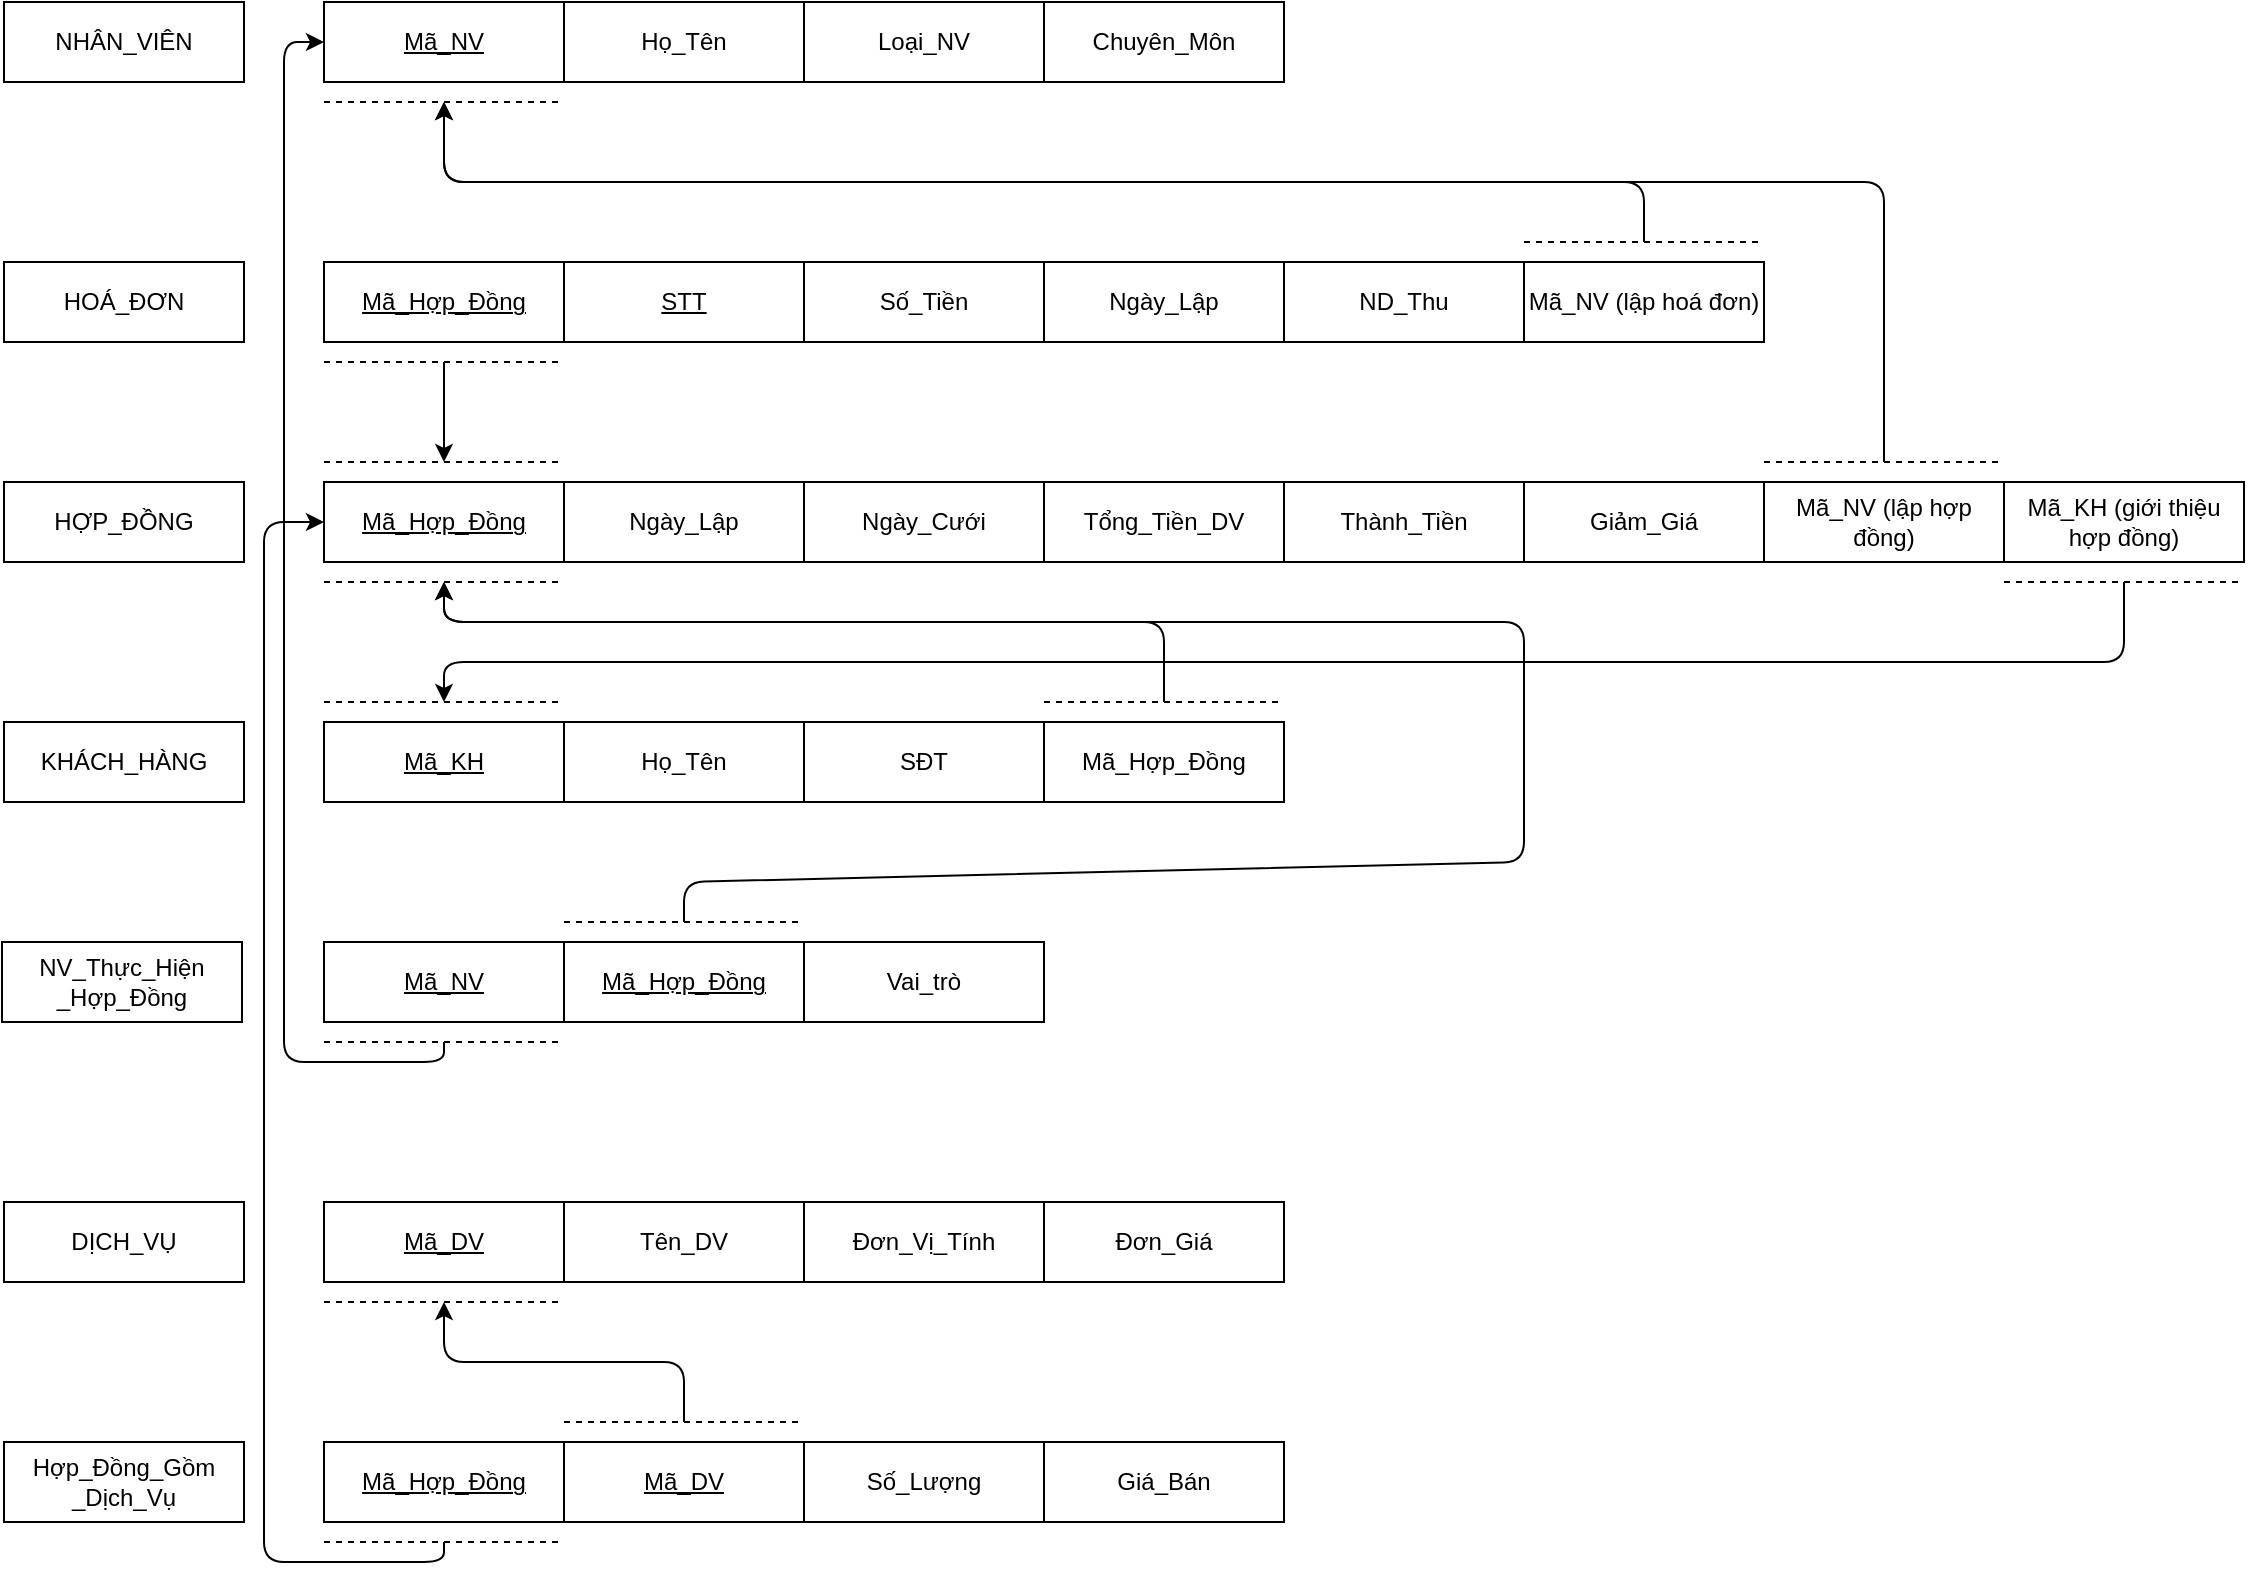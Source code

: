 <mxfile version="12.9.9" type="device"><diagram id="XwWjm5XDzgEH1VV3fl9Z" name="Page-1"><mxGraphModel dx="1613" dy="528" grid="1" gridSize="10" guides="1" tooltips="1" connect="1" arrows="1" fold="1" page="1" pageScale="1" pageWidth="827" pageHeight="1169" math="0" shadow="0"><root><mxCell id="0"/><mxCell id="1" parent="0"/><mxCell id="cojsBix3VbWK_Zhgy34t-1" value="NHÂN_VIÊN" style="rounded=0;whiteSpace=wrap;html=1;glass=0;gradientColor=none;" vertex="1" parent="1"><mxGeometry y="80" width="120" height="40" as="geometry"/></mxCell><mxCell id="cojsBix3VbWK_Zhgy34t-2" value="&lt;u&gt;Mã_NV&lt;/u&gt;" style="rounded=0;whiteSpace=wrap;html=1;glass=0;gradientColor=none;" vertex="1" parent="1"><mxGeometry x="160" y="80" width="120" height="40" as="geometry"/></mxCell><mxCell id="cojsBix3VbWK_Zhgy34t-3" value="Họ_Tên" style="rounded=0;whiteSpace=wrap;html=1;glass=0;gradientColor=none;" vertex="1" parent="1"><mxGeometry x="280" y="80" width="120" height="40" as="geometry"/></mxCell><mxCell id="cojsBix3VbWK_Zhgy34t-4" value="Loại_NV" style="rounded=0;whiteSpace=wrap;html=1;glass=0;gradientColor=none;" vertex="1" parent="1"><mxGeometry x="400" y="80" width="120" height="40" as="geometry"/></mxCell><mxCell id="cojsBix3VbWK_Zhgy34t-5" value="Chuyên_Môn" style="rounded=0;whiteSpace=wrap;html=1;glass=0;gradientColor=none;" vertex="1" parent="1"><mxGeometry x="520" y="80" width="120" height="40" as="geometry"/></mxCell><mxCell id="cojsBix3VbWK_Zhgy34t-8" value="" style="endArrow=none;dashed=1;html=1;" edge="1" parent="1"><mxGeometry width="50" height="50" relative="1" as="geometry"><mxPoint x="160" y="130" as="sourcePoint"/><mxPoint x="280" y="130" as="targetPoint"/><Array as="points"><mxPoint x="220" y="130"/></Array></mxGeometry></mxCell><mxCell id="cojsBix3VbWK_Zhgy34t-9" value="HOÁ_ĐƠN" style="rounded=0;whiteSpace=wrap;html=1;glass=0;gradientColor=none;" vertex="1" parent="1"><mxGeometry y="210" width="120" height="40" as="geometry"/></mxCell><mxCell id="cojsBix3VbWK_Zhgy34t-10" value="&lt;u&gt;Mã_Hợp_Đồng&lt;/u&gt;" style="rounded=0;whiteSpace=wrap;html=1;glass=0;gradientColor=none;" vertex="1" parent="1"><mxGeometry x="160" y="210" width="120" height="40" as="geometry"/></mxCell><mxCell id="cojsBix3VbWK_Zhgy34t-11" value="&lt;u&gt;STT&lt;/u&gt;" style="rounded=0;whiteSpace=wrap;html=1;glass=0;gradientColor=none;" vertex="1" parent="1"><mxGeometry x="280" y="210" width="120" height="40" as="geometry"/></mxCell><mxCell id="cojsBix3VbWK_Zhgy34t-12" value="Số_Tiền" style="rounded=0;whiteSpace=wrap;html=1;glass=0;gradientColor=none;" vertex="1" parent="1"><mxGeometry x="400" y="210" width="120" height="40" as="geometry"/></mxCell><mxCell id="cojsBix3VbWK_Zhgy34t-13" value="Ngày_Lập" style="rounded=0;whiteSpace=wrap;html=1;glass=0;gradientColor=none;" vertex="1" parent="1"><mxGeometry x="520" y="210" width="120" height="40" as="geometry"/></mxCell><mxCell id="cojsBix3VbWK_Zhgy34t-14" value="ND_Thu" style="rounded=0;whiteSpace=wrap;html=1;glass=0;gradientColor=none;" vertex="1" parent="1"><mxGeometry x="640" y="210" width="120" height="40" as="geometry"/></mxCell><mxCell id="cojsBix3VbWK_Zhgy34t-16" value="" style="endArrow=none;dashed=1;html=1;" edge="1" parent="1"><mxGeometry width="50" height="50" relative="1" as="geometry"><mxPoint x="160" y="260" as="sourcePoint"/><mxPoint x="280" y="260" as="targetPoint"/><Array as="points"><mxPoint x="220" y="260"/></Array></mxGeometry></mxCell><mxCell id="cojsBix3VbWK_Zhgy34t-17" value="HỢP_ĐỒNG" style="rounded=0;whiteSpace=wrap;html=1;glass=0;gradientColor=none;" vertex="1" parent="1"><mxGeometry y="320" width="120" height="40" as="geometry"/></mxCell><mxCell id="cojsBix3VbWK_Zhgy34t-18" value="&lt;u&gt;Mã_Hợp_Đồng&lt;/u&gt;" style="rounded=0;whiteSpace=wrap;html=1;glass=0;gradientColor=none;" vertex="1" parent="1"><mxGeometry x="160" y="320" width="120" height="40" as="geometry"/></mxCell><mxCell id="cojsBix3VbWK_Zhgy34t-19" value="Ngày_Lập" style="rounded=0;whiteSpace=wrap;html=1;glass=0;gradientColor=none;" vertex="1" parent="1"><mxGeometry x="280" y="320" width="120" height="40" as="geometry"/></mxCell><mxCell id="cojsBix3VbWK_Zhgy34t-20" value="Ngày_Cưới" style="rounded=0;whiteSpace=wrap;html=1;glass=0;gradientColor=none;" vertex="1" parent="1"><mxGeometry x="400" y="320" width="120" height="40" as="geometry"/></mxCell><mxCell id="cojsBix3VbWK_Zhgy34t-21" value="Tổng_Tiền_DV" style="rounded=0;whiteSpace=wrap;html=1;glass=0;gradientColor=none;" vertex="1" parent="1"><mxGeometry x="520" y="320" width="120" height="40" as="geometry"/></mxCell><mxCell id="cojsBix3VbWK_Zhgy34t-22" value="Thành_Tiền" style="rounded=0;whiteSpace=wrap;html=1;glass=0;gradientColor=none;" vertex="1" parent="1"><mxGeometry x="640" y="320" width="120" height="40" as="geometry"/></mxCell><mxCell id="cojsBix3VbWK_Zhgy34t-24" value="" style="endArrow=none;dashed=1;html=1;" edge="1" parent="1"><mxGeometry width="50" height="50" relative="1" as="geometry"><mxPoint x="160" y="310" as="sourcePoint"/><mxPoint x="280" y="310" as="targetPoint"/><Array as="points"><mxPoint x="220" y="310"/></Array></mxGeometry></mxCell><mxCell id="cojsBix3VbWK_Zhgy34t-25" value="KHÁCH_HÀNG" style="rounded=0;whiteSpace=wrap;html=1;glass=0;gradientColor=none;" vertex="1" parent="1"><mxGeometry y="440" width="120" height="40" as="geometry"/></mxCell><mxCell id="cojsBix3VbWK_Zhgy34t-26" value="&lt;u&gt;Mã_KH&lt;/u&gt;" style="rounded=0;whiteSpace=wrap;html=1;glass=0;gradientColor=none;" vertex="1" parent="1"><mxGeometry x="160" y="440" width="120" height="40" as="geometry"/></mxCell><mxCell id="cojsBix3VbWK_Zhgy34t-27" value="Họ_Tên" style="rounded=0;whiteSpace=wrap;html=1;glass=0;gradientColor=none;" vertex="1" parent="1"><mxGeometry x="280" y="440" width="120" height="40" as="geometry"/></mxCell><mxCell id="cojsBix3VbWK_Zhgy34t-28" value="SĐT" style="rounded=0;whiteSpace=wrap;html=1;glass=0;gradientColor=none;" vertex="1" parent="1"><mxGeometry x="400" y="440" width="120" height="40" as="geometry"/></mxCell><mxCell id="cojsBix3VbWK_Zhgy34t-29" value="Mã_Hợp_Đồng" style="rounded=0;whiteSpace=wrap;html=1;glass=0;gradientColor=none;" vertex="1" parent="1"><mxGeometry x="520" y="440" width="120" height="40" as="geometry"/></mxCell><mxCell id="cojsBix3VbWK_Zhgy34t-32" value="" style="endArrow=none;dashed=1;html=1;" edge="1" parent="1"><mxGeometry width="50" height="50" relative="1" as="geometry"><mxPoint x="160" y="430" as="sourcePoint"/><mxPoint x="280" y="430" as="targetPoint"/><Array as="points"><mxPoint x="220" y="430"/></Array></mxGeometry></mxCell><mxCell id="cojsBix3VbWK_Zhgy34t-41" value="NV_Thực_Hiện&lt;br&gt;_Hợp_Đồng" style="rounded=0;whiteSpace=wrap;html=1;glass=0;gradientColor=none;" vertex="1" parent="1"><mxGeometry x="-1" y="550" width="120" height="40" as="geometry"/></mxCell><mxCell id="cojsBix3VbWK_Zhgy34t-42" value="&lt;u&gt;Mã_NV&lt;/u&gt;" style="rounded=0;whiteSpace=wrap;html=1;glass=0;gradientColor=none;" vertex="1" parent="1"><mxGeometry x="160" y="550" width="120" height="40" as="geometry"/></mxCell><mxCell id="cojsBix3VbWK_Zhgy34t-43" value="&lt;u&gt;Mã_Hợp_Đồng&lt;/u&gt;" style="rounded=0;whiteSpace=wrap;html=1;glass=0;gradientColor=none;" vertex="1" parent="1"><mxGeometry x="280" y="550" width="120" height="40" as="geometry"/></mxCell><mxCell id="cojsBix3VbWK_Zhgy34t-44" value="Vai_trò" style="rounded=0;whiteSpace=wrap;html=1;glass=0;gradientColor=none;" vertex="1" parent="1"><mxGeometry x="400" y="550" width="120" height="40" as="geometry"/></mxCell><mxCell id="cojsBix3VbWK_Zhgy34t-47" value="" style="endArrow=none;dashed=1;html=1;" edge="1" parent="1"><mxGeometry width="50" height="50" relative="1" as="geometry"><mxPoint x="280" y="540" as="sourcePoint"/><mxPoint x="400" y="540" as="targetPoint"/><Array as="points"><mxPoint x="340" y="540"/></Array></mxGeometry></mxCell><mxCell id="cojsBix3VbWK_Zhgy34t-48" value="" style="endArrow=none;dashed=1;html=1;" edge="1" parent="1"><mxGeometry width="50" height="50" relative="1" as="geometry"><mxPoint x="160" y="600" as="sourcePoint"/><mxPoint x="280" y="600" as="targetPoint"/><Array as="points"><mxPoint x="220" y="600"/></Array></mxGeometry></mxCell><mxCell id="cojsBix3VbWK_Zhgy34t-49" value="DỊCH_VỤ" style="rounded=0;whiteSpace=wrap;html=1;glass=0;gradientColor=none;" vertex="1" parent="1"><mxGeometry y="680" width="120" height="40" as="geometry"/></mxCell><mxCell id="cojsBix3VbWK_Zhgy34t-50" value="&lt;u&gt;Mã_DV&lt;/u&gt;" style="rounded=0;whiteSpace=wrap;html=1;glass=0;gradientColor=none;" vertex="1" parent="1"><mxGeometry x="160" y="680" width="120" height="40" as="geometry"/></mxCell><mxCell id="cojsBix3VbWK_Zhgy34t-51" value="Tên_DV" style="rounded=0;whiteSpace=wrap;html=1;glass=0;gradientColor=none;" vertex="1" parent="1"><mxGeometry x="280" y="680" width="120" height="40" as="geometry"/></mxCell><mxCell id="cojsBix3VbWK_Zhgy34t-52" value="&lt;u&gt;&lt;/u&gt;Đơn_Vị_Tính" style="rounded=0;whiteSpace=wrap;html=1;glass=0;gradientColor=none;" vertex="1" parent="1"><mxGeometry x="400" y="680" width="120" height="40" as="geometry"/></mxCell><mxCell id="cojsBix3VbWK_Zhgy34t-53" value="Đơn_Giá" style="rounded=0;whiteSpace=wrap;html=1;glass=0;gradientColor=none;" vertex="1" parent="1"><mxGeometry x="520" y="680" width="120" height="40" as="geometry"/></mxCell><mxCell id="cojsBix3VbWK_Zhgy34t-56" value="" style="endArrow=none;dashed=1;html=1;" edge="1" parent="1"><mxGeometry width="50" height="50" relative="1" as="geometry"><mxPoint x="160" y="730" as="sourcePoint"/><mxPoint x="280" y="730" as="targetPoint"/><Array as="points"><mxPoint x="220" y="730"/></Array></mxGeometry></mxCell><mxCell id="cojsBix3VbWK_Zhgy34t-57" value="Hợp_Đồng_Gồm&lt;br&gt;_Dịch_Vụ" style="rounded=0;whiteSpace=wrap;html=1;glass=0;gradientColor=none;" vertex="1" parent="1"><mxGeometry y="800" width="120" height="40" as="geometry"/></mxCell><mxCell id="cojsBix3VbWK_Zhgy34t-58" value="&lt;u&gt;Mã_Hợp_Đồng&lt;/u&gt;" style="rounded=0;whiteSpace=wrap;html=1;glass=0;gradientColor=none;" vertex="1" parent="1"><mxGeometry x="160" y="800" width="120" height="40" as="geometry"/></mxCell><mxCell id="cojsBix3VbWK_Zhgy34t-59" value="&lt;u&gt;Mã_DV&lt;/u&gt;" style="rounded=0;whiteSpace=wrap;html=1;glass=0;gradientColor=none;" vertex="1" parent="1"><mxGeometry x="280" y="800" width="120" height="40" as="geometry"/></mxCell><mxCell id="cojsBix3VbWK_Zhgy34t-60" value="Số_Lượng" style="rounded=0;whiteSpace=wrap;html=1;glass=0;gradientColor=none;" vertex="1" parent="1"><mxGeometry x="400" y="800" width="120" height="40" as="geometry"/></mxCell><mxCell id="cojsBix3VbWK_Zhgy34t-61" value="Giá_Bán" style="rounded=0;whiteSpace=wrap;html=1;glass=0;gradientColor=none;" vertex="1" parent="1"><mxGeometry x="520" y="800" width="120" height="40" as="geometry"/></mxCell><mxCell id="cojsBix3VbWK_Zhgy34t-64" value="" style="endArrow=none;dashed=1;html=1;" edge="1" parent="1"><mxGeometry width="50" height="50" relative="1" as="geometry"><mxPoint x="160" y="850" as="sourcePoint"/><mxPoint x="280" y="850" as="targetPoint"/><Array as="points"><mxPoint x="220" y="850"/></Array></mxGeometry></mxCell><mxCell id="cojsBix3VbWK_Zhgy34t-65" value="Mã_NV (lập hoá đơn)" style="rounded=0;whiteSpace=wrap;html=1;glass=0;gradientColor=none;" vertex="1" parent="1"><mxGeometry x="760" y="210" width="120" height="40" as="geometry"/></mxCell><mxCell id="cojsBix3VbWK_Zhgy34t-66" value="" style="endArrow=none;dashed=1;html=1;" edge="1" parent="1"><mxGeometry width="50" height="50" relative="1" as="geometry"><mxPoint x="760" y="200" as="sourcePoint"/><mxPoint x="880" y="200" as="targetPoint"/><Array as="points"><mxPoint x="820" y="200"/><mxPoint x="860" y="200"/></Array></mxGeometry></mxCell><mxCell id="cojsBix3VbWK_Zhgy34t-67" value="" style="endArrow=classic;html=1;" edge="1" parent="1"><mxGeometry width="50" height="50" relative="1" as="geometry"><mxPoint x="820" y="200" as="sourcePoint"/><mxPoint x="220" y="130" as="targetPoint"/><Array as="points"><mxPoint x="820" y="170"/><mxPoint x="220" y="170"/></Array></mxGeometry></mxCell><mxCell id="cojsBix3VbWK_Zhgy34t-69" value="Giảm_Giá" style="rounded=0;whiteSpace=wrap;html=1;glass=0;gradientColor=none;" vertex="1" parent="1"><mxGeometry x="760" y="320" width="120" height="40" as="geometry"/></mxCell><mxCell id="cojsBix3VbWK_Zhgy34t-70" value="Mã_NV (lập hợp đồng)" style="rounded=0;whiteSpace=wrap;html=1;glass=0;gradientColor=none;" vertex="1" parent="1"><mxGeometry x="880" y="320" width="120" height="40" as="geometry"/></mxCell><mxCell id="cojsBix3VbWK_Zhgy34t-71" value="Mã_KH (giới thiệu hợp đồng)" style="rounded=0;whiteSpace=wrap;html=1;glass=0;gradientColor=none;" vertex="1" parent="1"><mxGeometry x="1000" y="320" width="120" height="40" as="geometry"/></mxCell><mxCell id="cojsBix3VbWK_Zhgy34t-72" value="" style="endArrow=classic;html=1;" edge="1" parent="1"><mxGeometry width="50" height="50" relative="1" as="geometry"><mxPoint x="220" y="260" as="sourcePoint"/><mxPoint x="220" y="310" as="targetPoint"/></mxGeometry></mxCell><mxCell id="cojsBix3VbWK_Zhgy34t-73" value="" style="endArrow=classic;html=1;" edge="1" parent="1"><mxGeometry width="50" height="50" relative="1" as="geometry"><mxPoint x="940" y="310" as="sourcePoint"/><mxPoint x="220" y="130" as="targetPoint"/><Array as="points"><mxPoint x="940" y="170"/><mxPoint x="220" y="170"/></Array></mxGeometry></mxCell><mxCell id="cojsBix3VbWK_Zhgy34t-74" value="" style="endArrow=none;dashed=1;html=1;" edge="1" parent="1"><mxGeometry width="50" height="50" relative="1" as="geometry"><mxPoint x="880" y="310" as="sourcePoint"/><mxPoint x="1000" y="310" as="targetPoint"/><Array as="points"><mxPoint x="940" y="310"/></Array></mxGeometry></mxCell><mxCell id="cojsBix3VbWK_Zhgy34t-75" value="" style="endArrow=none;dashed=1;html=1;" edge="1" parent="1"><mxGeometry width="50" height="50" relative="1" as="geometry"><mxPoint x="160" y="370" as="sourcePoint"/><mxPoint x="280" y="370" as="targetPoint"/><Array as="points"><mxPoint x="220" y="370"/></Array></mxGeometry></mxCell><mxCell id="cojsBix3VbWK_Zhgy34t-76" value="" style="endArrow=none;dashed=1;html=1;" edge="1" parent="1"><mxGeometry width="50" height="50" relative="1" as="geometry"><mxPoint x="520" y="430" as="sourcePoint"/><mxPoint x="640" y="430" as="targetPoint"/><Array as="points"><mxPoint x="580" y="430"/></Array></mxGeometry></mxCell><mxCell id="cojsBix3VbWK_Zhgy34t-77" value="" style="endArrow=classic;html=1;" edge="1" parent="1"><mxGeometry width="50" height="50" relative="1" as="geometry"><mxPoint x="580" y="430" as="sourcePoint"/><mxPoint x="220" y="370" as="targetPoint"/><Array as="points"><mxPoint x="580" y="390"/><mxPoint x="220" y="390"/></Array></mxGeometry></mxCell><mxCell id="cojsBix3VbWK_Zhgy34t-78" value="" style="endArrow=none;dashed=1;html=1;" edge="1" parent="1"><mxGeometry width="50" height="50" relative="1" as="geometry"><mxPoint x="1000" y="370" as="sourcePoint"/><mxPoint x="1120" y="370" as="targetPoint"/><Array as="points"><mxPoint x="1060" y="370"/></Array></mxGeometry></mxCell><mxCell id="cojsBix3VbWK_Zhgy34t-79" value="" style="endArrow=classic;html=1;" edge="1" parent="1"><mxGeometry width="50" height="50" relative="1" as="geometry"><mxPoint x="1060" y="370" as="sourcePoint"/><mxPoint x="220" y="430" as="targetPoint"/><Array as="points"><mxPoint x="1060" y="410"/><mxPoint x="220" y="410"/></Array></mxGeometry></mxCell><mxCell id="cojsBix3VbWK_Zhgy34t-80" value="" style="endArrow=classic;html=1;" edge="1" parent="1"><mxGeometry width="50" height="50" relative="1" as="geometry"><mxPoint x="340" y="540" as="sourcePoint"/><mxPoint x="220" y="370" as="targetPoint"/><Array as="points"><mxPoint x="340" y="520"/><mxPoint x="760" y="510"/><mxPoint x="760" y="390"/><mxPoint x="220" y="390"/></Array></mxGeometry></mxCell><mxCell id="cojsBix3VbWK_Zhgy34t-81" value="" style="endArrow=classic;html=1;entryX=0;entryY=0.5;entryDx=0;entryDy=0;" edge="1" parent="1" target="cojsBix3VbWK_Zhgy34t-2"><mxGeometry width="50" height="50" relative="1" as="geometry"><mxPoint x="220" y="600" as="sourcePoint"/><mxPoint x="220" y="130" as="targetPoint"/><Array as="points"><mxPoint x="220" y="610"/><mxPoint x="140" y="610"/><mxPoint x="140" y="100"/></Array></mxGeometry></mxCell><mxCell id="cojsBix3VbWK_Zhgy34t-84" value="" style="endArrow=classic;html=1;entryX=0;entryY=0.5;entryDx=0;entryDy=0;" edge="1" parent="1" target="cojsBix3VbWK_Zhgy34t-18"><mxGeometry width="50" height="50" relative="1" as="geometry"><mxPoint x="220" y="850" as="sourcePoint"/><mxPoint x="380" y="570" as="targetPoint"/><Array as="points"><mxPoint x="220" y="860"/><mxPoint x="130" y="860"/><mxPoint x="130" y="820"/><mxPoint x="130" y="580"/><mxPoint x="130" y="340"/></Array></mxGeometry></mxCell><mxCell id="cojsBix3VbWK_Zhgy34t-86" value="" style="endArrow=none;dashed=1;html=1;" edge="1" parent="1"><mxGeometry width="50" height="50" relative="1" as="geometry"><mxPoint x="280" y="790" as="sourcePoint"/><mxPoint x="400" y="790" as="targetPoint"/><Array as="points"><mxPoint x="340" y="790"/></Array></mxGeometry></mxCell><mxCell id="cojsBix3VbWK_Zhgy34t-87" value="" style="endArrow=classic;html=1;" edge="1" parent="1"><mxGeometry width="50" height="50" relative="1" as="geometry"><mxPoint x="340" y="790" as="sourcePoint"/><mxPoint x="220" y="730" as="targetPoint"/><Array as="points"><mxPoint x="340" y="760"/><mxPoint x="220" y="760"/></Array></mxGeometry></mxCell></root></mxGraphModel></diagram></mxfile>